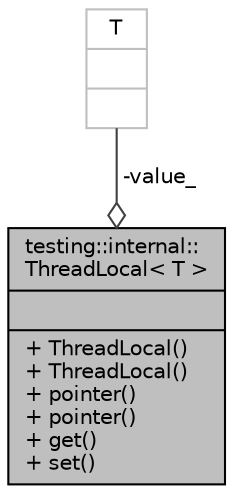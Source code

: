 digraph "testing::internal::ThreadLocal&lt; T &gt;"
{
 // LATEX_PDF_SIZE
  bgcolor="transparent";
  edge [fontname="Helvetica",fontsize="10",labelfontname="Helvetica",labelfontsize="10"];
  node [fontname="Helvetica",fontsize="10",shape=record];
  Node1 [label="{testing::internal::\lThreadLocal\< T \>\n||+ ThreadLocal()\l+ ThreadLocal()\l+ pointer()\l+ pointer()\l+ get()\l+ set()\l}",height=0.2,width=0.4,color="black", fillcolor="grey75", style="filled", fontcolor="black",tooltip=" "];
  Node2 -> Node1 [color="grey25",fontsize="10",style="solid",label=" -value_" ,arrowhead="odiamond",fontname="Helvetica"];
  Node2 [label="{T\n||}",height=0.2,width=0.4,color="grey75",tooltip=" "];
}
